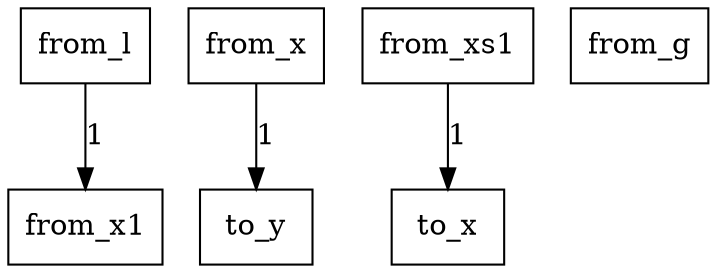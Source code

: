 digraph {
    graph [rankdir=TB
          ,bgcolor=transparent];
    node [shape=box
         ,fillcolor=white
         ,style=filled];
    0 [label=<from_x1>];
    1 [label=<from_x>];
    2 [label=<from_l>];
    3 [label=<from_xs1>];
    4 [label=<from_g>];
    5 [label=<to_y>];
    6 [label=<to_x>];
    1 -> 5 [label=1];
    2 -> 0 [label=1];
    3 -> 6 [label=1];
}